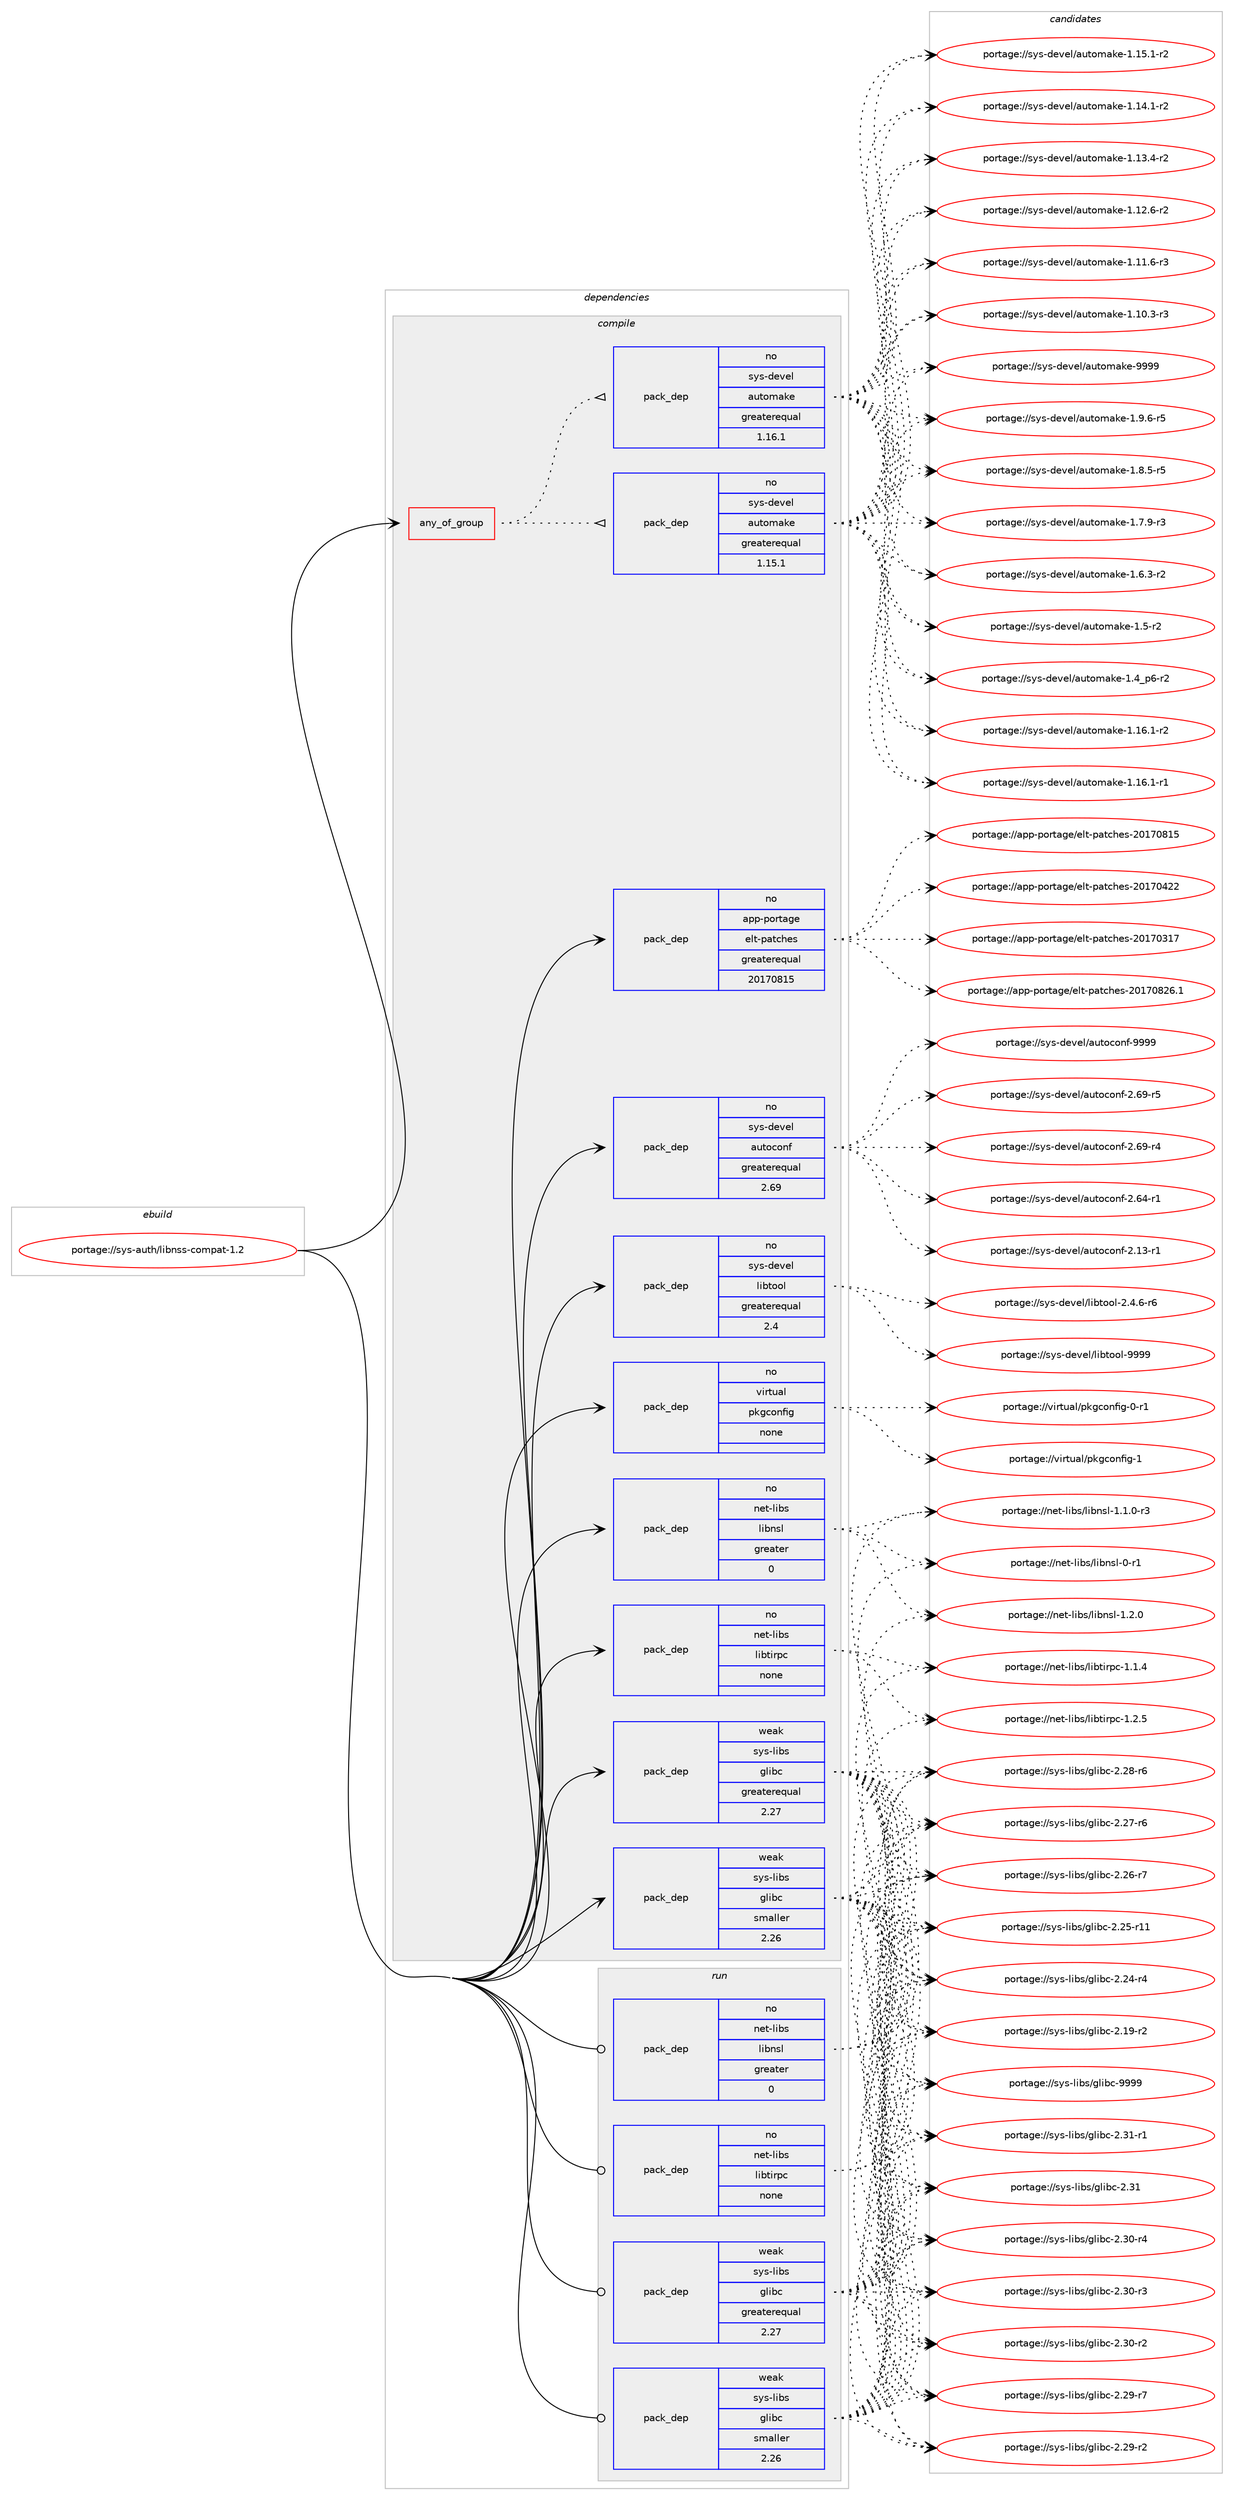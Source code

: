 digraph prolog {

# *************
# Graph options
# *************

newrank=true;
concentrate=true;
compound=true;
graph [rankdir=LR,fontname=Helvetica,fontsize=10,ranksep=1.5];#, ranksep=2.5, nodesep=0.2];
edge  [arrowhead=vee];
node  [fontname=Helvetica,fontsize=10];

# **********
# The ebuild
# **********

subgraph cluster_leftcol {
color=gray;
rank=same;
label=<<i>ebuild</i>>;
id [label="portage://sys-auth/libnss-compat-1.2", color=red, width=4, href="../sys-auth/libnss-compat-1.2.svg"];
}

# ****************
# The dependencies
# ****************

subgraph cluster_midcol {
color=gray;
label=<<i>dependencies</i>>;
subgraph cluster_compile {
fillcolor="#eeeeee";
style=filled;
label=<<i>compile</i>>;
subgraph any841 {
dependency35275 [label=<<TABLE BORDER="0" CELLBORDER="1" CELLSPACING="0" CELLPADDING="4"><TR><TD CELLPADDING="10">any_of_group</TD></TR></TABLE>>, shape=none, color=red];subgraph pack27439 {
dependency35276 [label=<<TABLE BORDER="0" CELLBORDER="1" CELLSPACING="0" CELLPADDING="4" WIDTH="220"><TR><TD ROWSPAN="6" CELLPADDING="30">pack_dep</TD></TR><TR><TD WIDTH="110">no</TD></TR><TR><TD>sys-devel</TD></TR><TR><TD>automake</TD></TR><TR><TD>greaterequal</TD></TR><TR><TD>1.16.1</TD></TR></TABLE>>, shape=none, color=blue];
}
dependency35275:e -> dependency35276:w [weight=20,style="dotted",arrowhead="oinv"];
subgraph pack27440 {
dependency35277 [label=<<TABLE BORDER="0" CELLBORDER="1" CELLSPACING="0" CELLPADDING="4" WIDTH="220"><TR><TD ROWSPAN="6" CELLPADDING="30">pack_dep</TD></TR><TR><TD WIDTH="110">no</TD></TR><TR><TD>sys-devel</TD></TR><TR><TD>automake</TD></TR><TR><TD>greaterequal</TD></TR><TR><TD>1.15.1</TD></TR></TABLE>>, shape=none, color=blue];
}
dependency35275:e -> dependency35277:w [weight=20,style="dotted",arrowhead="oinv"];
}
id:e -> dependency35275:w [weight=20,style="solid",arrowhead="vee"];
subgraph pack27441 {
dependency35278 [label=<<TABLE BORDER="0" CELLBORDER="1" CELLSPACING="0" CELLPADDING="4" WIDTH="220"><TR><TD ROWSPAN="6" CELLPADDING="30">pack_dep</TD></TR><TR><TD WIDTH="110">no</TD></TR><TR><TD>app-portage</TD></TR><TR><TD>elt-patches</TD></TR><TR><TD>greaterequal</TD></TR><TR><TD>20170815</TD></TR></TABLE>>, shape=none, color=blue];
}
id:e -> dependency35278:w [weight=20,style="solid",arrowhead="vee"];
subgraph pack27442 {
dependency35279 [label=<<TABLE BORDER="0" CELLBORDER="1" CELLSPACING="0" CELLPADDING="4" WIDTH="220"><TR><TD ROWSPAN="6" CELLPADDING="30">pack_dep</TD></TR><TR><TD WIDTH="110">no</TD></TR><TR><TD>net-libs</TD></TR><TR><TD>libnsl</TD></TR><TR><TD>greater</TD></TR><TR><TD>0</TD></TR></TABLE>>, shape=none, color=blue];
}
id:e -> dependency35279:w [weight=20,style="solid",arrowhead="vee"];
subgraph pack27443 {
dependency35280 [label=<<TABLE BORDER="0" CELLBORDER="1" CELLSPACING="0" CELLPADDING="4" WIDTH="220"><TR><TD ROWSPAN="6" CELLPADDING="30">pack_dep</TD></TR><TR><TD WIDTH="110">no</TD></TR><TR><TD>net-libs</TD></TR><TR><TD>libtirpc</TD></TR><TR><TD>none</TD></TR><TR><TD></TD></TR></TABLE>>, shape=none, color=blue];
}
id:e -> dependency35280:w [weight=20,style="solid",arrowhead="vee"];
subgraph pack27444 {
dependency35281 [label=<<TABLE BORDER="0" CELLBORDER="1" CELLSPACING="0" CELLPADDING="4" WIDTH="220"><TR><TD ROWSPAN="6" CELLPADDING="30">pack_dep</TD></TR><TR><TD WIDTH="110">no</TD></TR><TR><TD>sys-devel</TD></TR><TR><TD>autoconf</TD></TR><TR><TD>greaterequal</TD></TR><TR><TD>2.69</TD></TR></TABLE>>, shape=none, color=blue];
}
id:e -> dependency35281:w [weight=20,style="solid",arrowhead="vee"];
subgraph pack27445 {
dependency35282 [label=<<TABLE BORDER="0" CELLBORDER="1" CELLSPACING="0" CELLPADDING="4" WIDTH="220"><TR><TD ROWSPAN="6" CELLPADDING="30">pack_dep</TD></TR><TR><TD WIDTH="110">no</TD></TR><TR><TD>sys-devel</TD></TR><TR><TD>libtool</TD></TR><TR><TD>greaterequal</TD></TR><TR><TD>2.4</TD></TR></TABLE>>, shape=none, color=blue];
}
id:e -> dependency35282:w [weight=20,style="solid",arrowhead="vee"];
subgraph pack27446 {
dependency35283 [label=<<TABLE BORDER="0" CELLBORDER="1" CELLSPACING="0" CELLPADDING="4" WIDTH="220"><TR><TD ROWSPAN="6" CELLPADDING="30">pack_dep</TD></TR><TR><TD WIDTH="110">no</TD></TR><TR><TD>virtual</TD></TR><TR><TD>pkgconfig</TD></TR><TR><TD>none</TD></TR><TR><TD></TD></TR></TABLE>>, shape=none, color=blue];
}
id:e -> dependency35283:w [weight=20,style="solid",arrowhead="vee"];
subgraph pack27447 {
dependency35284 [label=<<TABLE BORDER="0" CELLBORDER="1" CELLSPACING="0" CELLPADDING="4" WIDTH="220"><TR><TD ROWSPAN="6" CELLPADDING="30">pack_dep</TD></TR><TR><TD WIDTH="110">weak</TD></TR><TR><TD>sys-libs</TD></TR><TR><TD>glibc</TD></TR><TR><TD>greaterequal</TD></TR><TR><TD>2.27</TD></TR></TABLE>>, shape=none, color=blue];
}
id:e -> dependency35284:w [weight=20,style="solid",arrowhead="vee"];
subgraph pack27448 {
dependency35285 [label=<<TABLE BORDER="0" CELLBORDER="1" CELLSPACING="0" CELLPADDING="4" WIDTH="220"><TR><TD ROWSPAN="6" CELLPADDING="30">pack_dep</TD></TR><TR><TD WIDTH="110">weak</TD></TR><TR><TD>sys-libs</TD></TR><TR><TD>glibc</TD></TR><TR><TD>smaller</TD></TR><TR><TD>2.26</TD></TR></TABLE>>, shape=none, color=blue];
}
id:e -> dependency35285:w [weight=20,style="solid",arrowhead="vee"];
}
subgraph cluster_compileandrun {
fillcolor="#eeeeee";
style=filled;
label=<<i>compile and run</i>>;
}
subgraph cluster_run {
fillcolor="#eeeeee";
style=filled;
label=<<i>run</i>>;
subgraph pack27449 {
dependency35286 [label=<<TABLE BORDER="0" CELLBORDER="1" CELLSPACING="0" CELLPADDING="4" WIDTH="220"><TR><TD ROWSPAN="6" CELLPADDING="30">pack_dep</TD></TR><TR><TD WIDTH="110">no</TD></TR><TR><TD>net-libs</TD></TR><TR><TD>libnsl</TD></TR><TR><TD>greater</TD></TR><TR><TD>0</TD></TR></TABLE>>, shape=none, color=blue];
}
id:e -> dependency35286:w [weight=20,style="solid",arrowhead="odot"];
subgraph pack27450 {
dependency35287 [label=<<TABLE BORDER="0" CELLBORDER="1" CELLSPACING="0" CELLPADDING="4" WIDTH="220"><TR><TD ROWSPAN="6" CELLPADDING="30">pack_dep</TD></TR><TR><TD WIDTH="110">no</TD></TR><TR><TD>net-libs</TD></TR><TR><TD>libtirpc</TD></TR><TR><TD>none</TD></TR><TR><TD></TD></TR></TABLE>>, shape=none, color=blue];
}
id:e -> dependency35287:w [weight=20,style="solid",arrowhead="odot"];
subgraph pack27451 {
dependency35288 [label=<<TABLE BORDER="0" CELLBORDER="1" CELLSPACING="0" CELLPADDING="4" WIDTH="220"><TR><TD ROWSPAN="6" CELLPADDING="30">pack_dep</TD></TR><TR><TD WIDTH="110">weak</TD></TR><TR><TD>sys-libs</TD></TR><TR><TD>glibc</TD></TR><TR><TD>greaterequal</TD></TR><TR><TD>2.27</TD></TR></TABLE>>, shape=none, color=blue];
}
id:e -> dependency35288:w [weight=20,style="solid",arrowhead="odot"];
subgraph pack27452 {
dependency35289 [label=<<TABLE BORDER="0" CELLBORDER="1" CELLSPACING="0" CELLPADDING="4" WIDTH="220"><TR><TD ROWSPAN="6" CELLPADDING="30">pack_dep</TD></TR><TR><TD WIDTH="110">weak</TD></TR><TR><TD>sys-libs</TD></TR><TR><TD>glibc</TD></TR><TR><TD>smaller</TD></TR><TR><TD>2.26</TD></TR></TABLE>>, shape=none, color=blue];
}
id:e -> dependency35289:w [weight=20,style="solid",arrowhead="odot"];
}
}

# **************
# The candidates
# **************

subgraph cluster_choices {
rank=same;
color=gray;
label=<<i>candidates</i>>;

subgraph choice27439 {
color=black;
nodesep=1;
choice115121115451001011181011084797117116111109971071014557575757 [label="portage://sys-devel/automake-9999", color=red, width=4,href="../sys-devel/automake-9999.svg"];
choice115121115451001011181011084797117116111109971071014549465746544511453 [label="portage://sys-devel/automake-1.9.6-r5", color=red, width=4,href="../sys-devel/automake-1.9.6-r5.svg"];
choice115121115451001011181011084797117116111109971071014549465646534511453 [label="portage://sys-devel/automake-1.8.5-r5", color=red, width=4,href="../sys-devel/automake-1.8.5-r5.svg"];
choice115121115451001011181011084797117116111109971071014549465546574511451 [label="portage://sys-devel/automake-1.7.9-r3", color=red, width=4,href="../sys-devel/automake-1.7.9-r3.svg"];
choice115121115451001011181011084797117116111109971071014549465446514511450 [label="portage://sys-devel/automake-1.6.3-r2", color=red, width=4,href="../sys-devel/automake-1.6.3-r2.svg"];
choice11512111545100101118101108479711711611110997107101454946534511450 [label="portage://sys-devel/automake-1.5-r2", color=red, width=4,href="../sys-devel/automake-1.5-r2.svg"];
choice115121115451001011181011084797117116111109971071014549465295112544511450 [label="portage://sys-devel/automake-1.4_p6-r2", color=red, width=4,href="../sys-devel/automake-1.4_p6-r2.svg"];
choice11512111545100101118101108479711711611110997107101454946495446494511450 [label="portage://sys-devel/automake-1.16.1-r2", color=red, width=4,href="../sys-devel/automake-1.16.1-r2.svg"];
choice11512111545100101118101108479711711611110997107101454946495446494511449 [label="portage://sys-devel/automake-1.16.1-r1", color=red, width=4,href="../sys-devel/automake-1.16.1-r1.svg"];
choice11512111545100101118101108479711711611110997107101454946495346494511450 [label="portage://sys-devel/automake-1.15.1-r2", color=red, width=4,href="../sys-devel/automake-1.15.1-r2.svg"];
choice11512111545100101118101108479711711611110997107101454946495246494511450 [label="portage://sys-devel/automake-1.14.1-r2", color=red, width=4,href="../sys-devel/automake-1.14.1-r2.svg"];
choice11512111545100101118101108479711711611110997107101454946495146524511450 [label="portage://sys-devel/automake-1.13.4-r2", color=red, width=4,href="../sys-devel/automake-1.13.4-r2.svg"];
choice11512111545100101118101108479711711611110997107101454946495046544511450 [label="portage://sys-devel/automake-1.12.6-r2", color=red, width=4,href="../sys-devel/automake-1.12.6-r2.svg"];
choice11512111545100101118101108479711711611110997107101454946494946544511451 [label="portage://sys-devel/automake-1.11.6-r3", color=red, width=4,href="../sys-devel/automake-1.11.6-r3.svg"];
choice11512111545100101118101108479711711611110997107101454946494846514511451 [label="portage://sys-devel/automake-1.10.3-r3", color=red, width=4,href="../sys-devel/automake-1.10.3-r3.svg"];
dependency35276:e -> choice115121115451001011181011084797117116111109971071014557575757:w [style=dotted,weight="100"];
dependency35276:e -> choice115121115451001011181011084797117116111109971071014549465746544511453:w [style=dotted,weight="100"];
dependency35276:e -> choice115121115451001011181011084797117116111109971071014549465646534511453:w [style=dotted,weight="100"];
dependency35276:e -> choice115121115451001011181011084797117116111109971071014549465546574511451:w [style=dotted,weight="100"];
dependency35276:e -> choice115121115451001011181011084797117116111109971071014549465446514511450:w [style=dotted,weight="100"];
dependency35276:e -> choice11512111545100101118101108479711711611110997107101454946534511450:w [style=dotted,weight="100"];
dependency35276:e -> choice115121115451001011181011084797117116111109971071014549465295112544511450:w [style=dotted,weight="100"];
dependency35276:e -> choice11512111545100101118101108479711711611110997107101454946495446494511450:w [style=dotted,weight="100"];
dependency35276:e -> choice11512111545100101118101108479711711611110997107101454946495446494511449:w [style=dotted,weight="100"];
dependency35276:e -> choice11512111545100101118101108479711711611110997107101454946495346494511450:w [style=dotted,weight="100"];
dependency35276:e -> choice11512111545100101118101108479711711611110997107101454946495246494511450:w [style=dotted,weight="100"];
dependency35276:e -> choice11512111545100101118101108479711711611110997107101454946495146524511450:w [style=dotted,weight="100"];
dependency35276:e -> choice11512111545100101118101108479711711611110997107101454946495046544511450:w [style=dotted,weight="100"];
dependency35276:e -> choice11512111545100101118101108479711711611110997107101454946494946544511451:w [style=dotted,weight="100"];
dependency35276:e -> choice11512111545100101118101108479711711611110997107101454946494846514511451:w [style=dotted,weight="100"];
}
subgraph choice27440 {
color=black;
nodesep=1;
choice115121115451001011181011084797117116111109971071014557575757 [label="portage://sys-devel/automake-9999", color=red, width=4,href="../sys-devel/automake-9999.svg"];
choice115121115451001011181011084797117116111109971071014549465746544511453 [label="portage://sys-devel/automake-1.9.6-r5", color=red, width=4,href="../sys-devel/automake-1.9.6-r5.svg"];
choice115121115451001011181011084797117116111109971071014549465646534511453 [label="portage://sys-devel/automake-1.8.5-r5", color=red, width=4,href="../sys-devel/automake-1.8.5-r5.svg"];
choice115121115451001011181011084797117116111109971071014549465546574511451 [label="portage://sys-devel/automake-1.7.9-r3", color=red, width=4,href="../sys-devel/automake-1.7.9-r3.svg"];
choice115121115451001011181011084797117116111109971071014549465446514511450 [label="portage://sys-devel/automake-1.6.3-r2", color=red, width=4,href="../sys-devel/automake-1.6.3-r2.svg"];
choice11512111545100101118101108479711711611110997107101454946534511450 [label="portage://sys-devel/automake-1.5-r2", color=red, width=4,href="../sys-devel/automake-1.5-r2.svg"];
choice115121115451001011181011084797117116111109971071014549465295112544511450 [label="portage://sys-devel/automake-1.4_p6-r2", color=red, width=4,href="../sys-devel/automake-1.4_p6-r2.svg"];
choice11512111545100101118101108479711711611110997107101454946495446494511450 [label="portage://sys-devel/automake-1.16.1-r2", color=red, width=4,href="../sys-devel/automake-1.16.1-r2.svg"];
choice11512111545100101118101108479711711611110997107101454946495446494511449 [label="portage://sys-devel/automake-1.16.1-r1", color=red, width=4,href="../sys-devel/automake-1.16.1-r1.svg"];
choice11512111545100101118101108479711711611110997107101454946495346494511450 [label="portage://sys-devel/automake-1.15.1-r2", color=red, width=4,href="../sys-devel/automake-1.15.1-r2.svg"];
choice11512111545100101118101108479711711611110997107101454946495246494511450 [label="portage://sys-devel/automake-1.14.1-r2", color=red, width=4,href="../sys-devel/automake-1.14.1-r2.svg"];
choice11512111545100101118101108479711711611110997107101454946495146524511450 [label="portage://sys-devel/automake-1.13.4-r2", color=red, width=4,href="../sys-devel/automake-1.13.4-r2.svg"];
choice11512111545100101118101108479711711611110997107101454946495046544511450 [label="portage://sys-devel/automake-1.12.6-r2", color=red, width=4,href="../sys-devel/automake-1.12.6-r2.svg"];
choice11512111545100101118101108479711711611110997107101454946494946544511451 [label="portage://sys-devel/automake-1.11.6-r3", color=red, width=4,href="../sys-devel/automake-1.11.6-r3.svg"];
choice11512111545100101118101108479711711611110997107101454946494846514511451 [label="portage://sys-devel/automake-1.10.3-r3", color=red, width=4,href="../sys-devel/automake-1.10.3-r3.svg"];
dependency35277:e -> choice115121115451001011181011084797117116111109971071014557575757:w [style=dotted,weight="100"];
dependency35277:e -> choice115121115451001011181011084797117116111109971071014549465746544511453:w [style=dotted,weight="100"];
dependency35277:e -> choice115121115451001011181011084797117116111109971071014549465646534511453:w [style=dotted,weight="100"];
dependency35277:e -> choice115121115451001011181011084797117116111109971071014549465546574511451:w [style=dotted,weight="100"];
dependency35277:e -> choice115121115451001011181011084797117116111109971071014549465446514511450:w [style=dotted,weight="100"];
dependency35277:e -> choice11512111545100101118101108479711711611110997107101454946534511450:w [style=dotted,weight="100"];
dependency35277:e -> choice115121115451001011181011084797117116111109971071014549465295112544511450:w [style=dotted,weight="100"];
dependency35277:e -> choice11512111545100101118101108479711711611110997107101454946495446494511450:w [style=dotted,weight="100"];
dependency35277:e -> choice11512111545100101118101108479711711611110997107101454946495446494511449:w [style=dotted,weight="100"];
dependency35277:e -> choice11512111545100101118101108479711711611110997107101454946495346494511450:w [style=dotted,weight="100"];
dependency35277:e -> choice11512111545100101118101108479711711611110997107101454946495246494511450:w [style=dotted,weight="100"];
dependency35277:e -> choice11512111545100101118101108479711711611110997107101454946495146524511450:w [style=dotted,weight="100"];
dependency35277:e -> choice11512111545100101118101108479711711611110997107101454946495046544511450:w [style=dotted,weight="100"];
dependency35277:e -> choice11512111545100101118101108479711711611110997107101454946494946544511451:w [style=dotted,weight="100"];
dependency35277:e -> choice11512111545100101118101108479711711611110997107101454946494846514511451:w [style=dotted,weight="100"];
}
subgraph choice27441 {
color=black;
nodesep=1;
choice971121124511211111411697103101471011081164511297116991041011154550484955485650544649 [label="portage://app-portage/elt-patches-20170826.1", color=red, width=4,href="../app-portage/elt-patches-20170826.1.svg"];
choice97112112451121111141169710310147101108116451129711699104101115455048495548564953 [label="portage://app-portage/elt-patches-20170815", color=red, width=4,href="../app-portage/elt-patches-20170815.svg"];
choice97112112451121111141169710310147101108116451129711699104101115455048495548525050 [label="portage://app-portage/elt-patches-20170422", color=red, width=4,href="../app-portage/elt-patches-20170422.svg"];
choice97112112451121111141169710310147101108116451129711699104101115455048495548514955 [label="portage://app-portage/elt-patches-20170317", color=red, width=4,href="../app-portage/elt-patches-20170317.svg"];
dependency35278:e -> choice971121124511211111411697103101471011081164511297116991041011154550484955485650544649:w [style=dotted,weight="100"];
dependency35278:e -> choice97112112451121111141169710310147101108116451129711699104101115455048495548564953:w [style=dotted,weight="100"];
dependency35278:e -> choice97112112451121111141169710310147101108116451129711699104101115455048495548525050:w [style=dotted,weight="100"];
dependency35278:e -> choice97112112451121111141169710310147101108116451129711699104101115455048495548514955:w [style=dotted,weight="100"];
}
subgraph choice27442 {
color=black;
nodesep=1;
choice11010111645108105981154710810598110115108454946504648 [label="portage://net-libs/libnsl-1.2.0", color=red, width=4,href="../net-libs/libnsl-1.2.0.svg"];
choice110101116451081059811547108105981101151084549464946484511451 [label="portage://net-libs/libnsl-1.1.0-r3", color=red, width=4,href="../net-libs/libnsl-1.1.0-r3.svg"];
choice1101011164510810598115471081059811011510845484511449 [label="portage://net-libs/libnsl-0-r1", color=red, width=4,href="../net-libs/libnsl-0-r1.svg"];
dependency35279:e -> choice11010111645108105981154710810598110115108454946504648:w [style=dotted,weight="100"];
dependency35279:e -> choice110101116451081059811547108105981101151084549464946484511451:w [style=dotted,weight="100"];
dependency35279:e -> choice1101011164510810598115471081059811011510845484511449:w [style=dotted,weight="100"];
}
subgraph choice27443 {
color=black;
nodesep=1;
choice1101011164510810598115471081059811610511411299454946504653 [label="portage://net-libs/libtirpc-1.2.5", color=red, width=4,href="../net-libs/libtirpc-1.2.5.svg"];
choice1101011164510810598115471081059811610511411299454946494652 [label="portage://net-libs/libtirpc-1.1.4", color=red, width=4,href="../net-libs/libtirpc-1.1.4.svg"];
dependency35280:e -> choice1101011164510810598115471081059811610511411299454946504653:w [style=dotted,weight="100"];
dependency35280:e -> choice1101011164510810598115471081059811610511411299454946494652:w [style=dotted,weight="100"];
}
subgraph choice27444 {
color=black;
nodesep=1;
choice115121115451001011181011084797117116111991111101024557575757 [label="portage://sys-devel/autoconf-9999", color=red, width=4,href="../sys-devel/autoconf-9999.svg"];
choice1151211154510010111810110847971171161119911111010245504654574511453 [label="portage://sys-devel/autoconf-2.69-r5", color=red, width=4,href="../sys-devel/autoconf-2.69-r5.svg"];
choice1151211154510010111810110847971171161119911111010245504654574511452 [label="portage://sys-devel/autoconf-2.69-r4", color=red, width=4,href="../sys-devel/autoconf-2.69-r4.svg"];
choice1151211154510010111810110847971171161119911111010245504654524511449 [label="portage://sys-devel/autoconf-2.64-r1", color=red, width=4,href="../sys-devel/autoconf-2.64-r1.svg"];
choice1151211154510010111810110847971171161119911111010245504649514511449 [label="portage://sys-devel/autoconf-2.13-r1", color=red, width=4,href="../sys-devel/autoconf-2.13-r1.svg"];
dependency35281:e -> choice115121115451001011181011084797117116111991111101024557575757:w [style=dotted,weight="100"];
dependency35281:e -> choice1151211154510010111810110847971171161119911111010245504654574511453:w [style=dotted,weight="100"];
dependency35281:e -> choice1151211154510010111810110847971171161119911111010245504654574511452:w [style=dotted,weight="100"];
dependency35281:e -> choice1151211154510010111810110847971171161119911111010245504654524511449:w [style=dotted,weight="100"];
dependency35281:e -> choice1151211154510010111810110847971171161119911111010245504649514511449:w [style=dotted,weight="100"];
}
subgraph choice27445 {
color=black;
nodesep=1;
choice1151211154510010111810110847108105981161111111084557575757 [label="portage://sys-devel/libtool-9999", color=red, width=4,href="../sys-devel/libtool-9999.svg"];
choice1151211154510010111810110847108105981161111111084550465246544511454 [label="portage://sys-devel/libtool-2.4.6-r6", color=red, width=4,href="../sys-devel/libtool-2.4.6-r6.svg"];
dependency35282:e -> choice1151211154510010111810110847108105981161111111084557575757:w [style=dotted,weight="100"];
dependency35282:e -> choice1151211154510010111810110847108105981161111111084550465246544511454:w [style=dotted,weight="100"];
}
subgraph choice27446 {
color=black;
nodesep=1;
choice1181051141161179710847112107103991111101021051034549 [label="portage://virtual/pkgconfig-1", color=red, width=4,href="../virtual/pkgconfig-1.svg"];
choice11810511411611797108471121071039911111010210510345484511449 [label="portage://virtual/pkgconfig-0-r1", color=red, width=4,href="../virtual/pkgconfig-0-r1.svg"];
dependency35283:e -> choice1181051141161179710847112107103991111101021051034549:w [style=dotted,weight="100"];
dependency35283:e -> choice11810511411611797108471121071039911111010210510345484511449:w [style=dotted,weight="100"];
}
subgraph choice27447 {
color=black;
nodesep=1;
choice11512111545108105981154710310810598994557575757 [label="portage://sys-libs/glibc-9999", color=red, width=4,href="../sys-libs/glibc-9999.svg"];
choice115121115451081059811547103108105989945504651494511449 [label="portage://sys-libs/glibc-2.31-r1", color=red, width=4,href="../sys-libs/glibc-2.31-r1.svg"];
choice11512111545108105981154710310810598994550465149 [label="portage://sys-libs/glibc-2.31", color=red, width=4,href="../sys-libs/glibc-2.31.svg"];
choice115121115451081059811547103108105989945504651484511452 [label="portage://sys-libs/glibc-2.30-r4", color=red, width=4,href="../sys-libs/glibc-2.30-r4.svg"];
choice115121115451081059811547103108105989945504651484511451 [label="portage://sys-libs/glibc-2.30-r3", color=red, width=4,href="../sys-libs/glibc-2.30-r3.svg"];
choice115121115451081059811547103108105989945504651484511450 [label="portage://sys-libs/glibc-2.30-r2", color=red, width=4,href="../sys-libs/glibc-2.30-r2.svg"];
choice115121115451081059811547103108105989945504650574511455 [label="portage://sys-libs/glibc-2.29-r7", color=red, width=4,href="../sys-libs/glibc-2.29-r7.svg"];
choice115121115451081059811547103108105989945504650574511450 [label="portage://sys-libs/glibc-2.29-r2", color=red, width=4,href="../sys-libs/glibc-2.29-r2.svg"];
choice115121115451081059811547103108105989945504650564511454 [label="portage://sys-libs/glibc-2.28-r6", color=red, width=4,href="../sys-libs/glibc-2.28-r6.svg"];
choice115121115451081059811547103108105989945504650554511454 [label="portage://sys-libs/glibc-2.27-r6", color=red, width=4,href="../sys-libs/glibc-2.27-r6.svg"];
choice115121115451081059811547103108105989945504650544511455 [label="portage://sys-libs/glibc-2.26-r7", color=red, width=4,href="../sys-libs/glibc-2.26-r7.svg"];
choice11512111545108105981154710310810598994550465053451144949 [label="portage://sys-libs/glibc-2.25-r11", color=red, width=4,href="../sys-libs/glibc-2.25-r11.svg"];
choice115121115451081059811547103108105989945504650524511452 [label="portage://sys-libs/glibc-2.24-r4", color=red, width=4,href="../sys-libs/glibc-2.24-r4.svg"];
choice115121115451081059811547103108105989945504649574511450 [label="portage://sys-libs/glibc-2.19-r2", color=red, width=4,href="../sys-libs/glibc-2.19-r2.svg"];
dependency35284:e -> choice11512111545108105981154710310810598994557575757:w [style=dotted,weight="100"];
dependency35284:e -> choice115121115451081059811547103108105989945504651494511449:w [style=dotted,weight="100"];
dependency35284:e -> choice11512111545108105981154710310810598994550465149:w [style=dotted,weight="100"];
dependency35284:e -> choice115121115451081059811547103108105989945504651484511452:w [style=dotted,weight="100"];
dependency35284:e -> choice115121115451081059811547103108105989945504651484511451:w [style=dotted,weight="100"];
dependency35284:e -> choice115121115451081059811547103108105989945504651484511450:w [style=dotted,weight="100"];
dependency35284:e -> choice115121115451081059811547103108105989945504650574511455:w [style=dotted,weight="100"];
dependency35284:e -> choice115121115451081059811547103108105989945504650574511450:w [style=dotted,weight="100"];
dependency35284:e -> choice115121115451081059811547103108105989945504650564511454:w [style=dotted,weight="100"];
dependency35284:e -> choice115121115451081059811547103108105989945504650554511454:w [style=dotted,weight="100"];
dependency35284:e -> choice115121115451081059811547103108105989945504650544511455:w [style=dotted,weight="100"];
dependency35284:e -> choice11512111545108105981154710310810598994550465053451144949:w [style=dotted,weight="100"];
dependency35284:e -> choice115121115451081059811547103108105989945504650524511452:w [style=dotted,weight="100"];
dependency35284:e -> choice115121115451081059811547103108105989945504649574511450:w [style=dotted,weight="100"];
}
subgraph choice27448 {
color=black;
nodesep=1;
choice11512111545108105981154710310810598994557575757 [label="portage://sys-libs/glibc-9999", color=red, width=4,href="../sys-libs/glibc-9999.svg"];
choice115121115451081059811547103108105989945504651494511449 [label="portage://sys-libs/glibc-2.31-r1", color=red, width=4,href="../sys-libs/glibc-2.31-r1.svg"];
choice11512111545108105981154710310810598994550465149 [label="portage://sys-libs/glibc-2.31", color=red, width=4,href="../sys-libs/glibc-2.31.svg"];
choice115121115451081059811547103108105989945504651484511452 [label="portage://sys-libs/glibc-2.30-r4", color=red, width=4,href="../sys-libs/glibc-2.30-r4.svg"];
choice115121115451081059811547103108105989945504651484511451 [label="portage://sys-libs/glibc-2.30-r3", color=red, width=4,href="../sys-libs/glibc-2.30-r3.svg"];
choice115121115451081059811547103108105989945504651484511450 [label="portage://sys-libs/glibc-2.30-r2", color=red, width=4,href="../sys-libs/glibc-2.30-r2.svg"];
choice115121115451081059811547103108105989945504650574511455 [label="portage://sys-libs/glibc-2.29-r7", color=red, width=4,href="../sys-libs/glibc-2.29-r7.svg"];
choice115121115451081059811547103108105989945504650574511450 [label="portage://sys-libs/glibc-2.29-r2", color=red, width=4,href="../sys-libs/glibc-2.29-r2.svg"];
choice115121115451081059811547103108105989945504650564511454 [label="portage://sys-libs/glibc-2.28-r6", color=red, width=4,href="../sys-libs/glibc-2.28-r6.svg"];
choice115121115451081059811547103108105989945504650554511454 [label="portage://sys-libs/glibc-2.27-r6", color=red, width=4,href="../sys-libs/glibc-2.27-r6.svg"];
choice115121115451081059811547103108105989945504650544511455 [label="portage://sys-libs/glibc-2.26-r7", color=red, width=4,href="../sys-libs/glibc-2.26-r7.svg"];
choice11512111545108105981154710310810598994550465053451144949 [label="portage://sys-libs/glibc-2.25-r11", color=red, width=4,href="../sys-libs/glibc-2.25-r11.svg"];
choice115121115451081059811547103108105989945504650524511452 [label="portage://sys-libs/glibc-2.24-r4", color=red, width=4,href="../sys-libs/glibc-2.24-r4.svg"];
choice115121115451081059811547103108105989945504649574511450 [label="portage://sys-libs/glibc-2.19-r2", color=red, width=4,href="../sys-libs/glibc-2.19-r2.svg"];
dependency35285:e -> choice11512111545108105981154710310810598994557575757:w [style=dotted,weight="100"];
dependency35285:e -> choice115121115451081059811547103108105989945504651494511449:w [style=dotted,weight="100"];
dependency35285:e -> choice11512111545108105981154710310810598994550465149:w [style=dotted,weight="100"];
dependency35285:e -> choice115121115451081059811547103108105989945504651484511452:w [style=dotted,weight="100"];
dependency35285:e -> choice115121115451081059811547103108105989945504651484511451:w [style=dotted,weight="100"];
dependency35285:e -> choice115121115451081059811547103108105989945504651484511450:w [style=dotted,weight="100"];
dependency35285:e -> choice115121115451081059811547103108105989945504650574511455:w [style=dotted,weight="100"];
dependency35285:e -> choice115121115451081059811547103108105989945504650574511450:w [style=dotted,weight="100"];
dependency35285:e -> choice115121115451081059811547103108105989945504650564511454:w [style=dotted,weight="100"];
dependency35285:e -> choice115121115451081059811547103108105989945504650554511454:w [style=dotted,weight="100"];
dependency35285:e -> choice115121115451081059811547103108105989945504650544511455:w [style=dotted,weight="100"];
dependency35285:e -> choice11512111545108105981154710310810598994550465053451144949:w [style=dotted,weight="100"];
dependency35285:e -> choice115121115451081059811547103108105989945504650524511452:w [style=dotted,weight="100"];
dependency35285:e -> choice115121115451081059811547103108105989945504649574511450:w [style=dotted,weight="100"];
}
subgraph choice27449 {
color=black;
nodesep=1;
choice11010111645108105981154710810598110115108454946504648 [label="portage://net-libs/libnsl-1.2.0", color=red, width=4,href="../net-libs/libnsl-1.2.0.svg"];
choice110101116451081059811547108105981101151084549464946484511451 [label="portage://net-libs/libnsl-1.1.0-r3", color=red, width=4,href="../net-libs/libnsl-1.1.0-r3.svg"];
choice1101011164510810598115471081059811011510845484511449 [label="portage://net-libs/libnsl-0-r1", color=red, width=4,href="../net-libs/libnsl-0-r1.svg"];
dependency35286:e -> choice11010111645108105981154710810598110115108454946504648:w [style=dotted,weight="100"];
dependency35286:e -> choice110101116451081059811547108105981101151084549464946484511451:w [style=dotted,weight="100"];
dependency35286:e -> choice1101011164510810598115471081059811011510845484511449:w [style=dotted,weight="100"];
}
subgraph choice27450 {
color=black;
nodesep=1;
choice1101011164510810598115471081059811610511411299454946504653 [label="portage://net-libs/libtirpc-1.2.5", color=red, width=4,href="../net-libs/libtirpc-1.2.5.svg"];
choice1101011164510810598115471081059811610511411299454946494652 [label="portage://net-libs/libtirpc-1.1.4", color=red, width=4,href="../net-libs/libtirpc-1.1.4.svg"];
dependency35287:e -> choice1101011164510810598115471081059811610511411299454946504653:w [style=dotted,weight="100"];
dependency35287:e -> choice1101011164510810598115471081059811610511411299454946494652:w [style=dotted,weight="100"];
}
subgraph choice27451 {
color=black;
nodesep=1;
choice11512111545108105981154710310810598994557575757 [label="portage://sys-libs/glibc-9999", color=red, width=4,href="../sys-libs/glibc-9999.svg"];
choice115121115451081059811547103108105989945504651494511449 [label="portage://sys-libs/glibc-2.31-r1", color=red, width=4,href="../sys-libs/glibc-2.31-r1.svg"];
choice11512111545108105981154710310810598994550465149 [label="portage://sys-libs/glibc-2.31", color=red, width=4,href="../sys-libs/glibc-2.31.svg"];
choice115121115451081059811547103108105989945504651484511452 [label="portage://sys-libs/glibc-2.30-r4", color=red, width=4,href="../sys-libs/glibc-2.30-r4.svg"];
choice115121115451081059811547103108105989945504651484511451 [label="portage://sys-libs/glibc-2.30-r3", color=red, width=4,href="../sys-libs/glibc-2.30-r3.svg"];
choice115121115451081059811547103108105989945504651484511450 [label="portage://sys-libs/glibc-2.30-r2", color=red, width=4,href="../sys-libs/glibc-2.30-r2.svg"];
choice115121115451081059811547103108105989945504650574511455 [label="portage://sys-libs/glibc-2.29-r7", color=red, width=4,href="../sys-libs/glibc-2.29-r7.svg"];
choice115121115451081059811547103108105989945504650574511450 [label="portage://sys-libs/glibc-2.29-r2", color=red, width=4,href="../sys-libs/glibc-2.29-r2.svg"];
choice115121115451081059811547103108105989945504650564511454 [label="portage://sys-libs/glibc-2.28-r6", color=red, width=4,href="../sys-libs/glibc-2.28-r6.svg"];
choice115121115451081059811547103108105989945504650554511454 [label="portage://sys-libs/glibc-2.27-r6", color=red, width=4,href="../sys-libs/glibc-2.27-r6.svg"];
choice115121115451081059811547103108105989945504650544511455 [label="portage://sys-libs/glibc-2.26-r7", color=red, width=4,href="../sys-libs/glibc-2.26-r7.svg"];
choice11512111545108105981154710310810598994550465053451144949 [label="portage://sys-libs/glibc-2.25-r11", color=red, width=4,href="../sys-libs/glibc-2.25-r11.svg"];
choice115121115451081059811547103108105989945504650524511452 [label="portage://sys-libs/glibc-2.24-r4", color=red, width=4,href="../sys-libs/glibc-2.24-r4.svg"];
choice115121115451081059811547103108105989945504649574511450 [label="portage://sys-libs/glibc-2.19-r2", color=red, width=4,href="../sys-libs/glibc-2.19-r2.svg"];
dependency35288:e -> choice11512111545108105981154710310810598994557575757:w [style=dotted,weight="100"];
dependency35288:e -> choice115121115451081059811547103108105989945504651494511449:w [style=dotted,weight="100"];
dependency35288:e -> choice11512111545108105981154710310810598994550465149:w [style=dotted,weight="100"];
dependency35288:e -> choice115121115451081059811547103108105989945504651484511452:w [style=dotted,weight="100"];
dependency35288:e -> choice115121115451081059811547103108105989945504651484511451:w [style=dotted,weight="100"];
dependency35288:e -> choice115121115451081059811547103108105989945504651484511450:w [style=dotted,weight="100"];
dependency35288:e -> choice115121115451081059811547103108105989945504650574511455:w [style=dotted,weight="100"];
dependency35288:e -> choice115121115451081059811547103108105989945504650574511450:w [style=dotted,weight="100"];
dependency35288:e -> choice115121115451081059811547103108105989945504650564511454:w [style=dotted,weight="100"];
dependency35288:e -> choice115121115451081059811547103108105989945504650554511454:w [style=dotted,weight="100"];
dependency35288:e -> choice115121115451081059811547103108105989945504650544511455:w [style=dotted,weight="100"];
dependency35288:e -> choice11512111545108105981154710310810598994550465053451144949:w [style=dotted,weight="100"];
dependency35288:e -> choice115121115451081059811547103108105989945504650524511452:w [style=dotted,weight="100"];
dependency35288:e -> choice115121115451081059811547103108105989945504649574511450:w [style=dotted,weight="100"];
}
subgraph choice27452 {
color=black;
nodesep=1;
choice11512111545108105981154710310810598994557575757 [label="portage://sys-libs/glibc-9999", color=red, width=4,href="../sys-libs/glibc-9999.svg"];
choice115121115451081059811547103108105989945504651494511449 [label="portage://sys-libs/glibc-2.31-r1", color=red, width=4,href="../sys-libs/glibc-2.31-r1.svg"];
choice11512111545108105981154710310810598994550465149 [label="portage://sys-libs/glibc-2.31", color=red, width=4,href="../sys-libs/glibc-2.31.svg"];
choice115121115451081059811547103108105989945504651484511452 [label="portage://sys-libs/glibc-2.30-r4", color=red, width=4,href="../sys-libs/glibc-2.30-r4.svg"];
choice115121115451081059811547103108105989945504651484511451 [label="portage://sys-libs/glibc-2.30-r3", color=red, width=4,href="../sys-libs/glibc-2.30-r3.svg"];
choice115121115451081059811547103108105989945504651484511450 [label="portage://sys-libs/glibc-2.30-r2", color=red, width=4,href="../sys-libs/glibc-2.30-r2.svg"];
choice115121115451081059811547103108105989945504650574511455 [label="portage://sys-libs/glibc-2.29-r7", color=red, width=4,href="../sys-libs/glibc-2.29-r7.svg"];
choice115121115451081059811547103108105989945504650574511450 [label="portage://sys-libs/glibc-2.29-r2", color=red, width=4,href="../sys-libs/glibc-2.29-r2.svg"];
choice115121115451081059811547103108105989945504650564511454 [label="portage://sys-libs/glibc-2.28-r6", color=red, width=4,href="../sys-libs/glibc-2.28-r6.svg"];
choice115121115451081059811547103108105989945504650554511454 [label="portage://sys-libs/glibc-2.27-r6", color=red, width=4,href="../sys-libs/glibc-2.27-r6.svg"];
choice115121115451081059811547103108105989945504650544511455 [label="portage://sys-libs/glibc-2.26-r7", color=red, width=4,href="../sys-libs/glibc-2.26-r7.svg"];
choice11512111545108105981154710310810598994550465053451144949 [label="portage://sys-libs/glibc-2.25-r11", color=red, width=4,href="../sys-libs/glibc-2.25-r11.svg"];
choice115121115451081059811547103108105989945504650524511452 [label="portage://sys-libs/glibc-2.24-r4", color=red, width=4,href="../sys-libs/glibc-2.24-r4.svg"];
choice115121115451081059811547103108105989945504649574511450 [label="portage://sys-libs/glibc-2.19-r2", color=red, width=4,href="../sys-libs/glibc-2.19-r2.svg"];
dependency35289:e -> choice11512111545108105981154710310810598994557575757:w [style=dotted,weight="100"];
dependency35289:e -> choice115121115451081059811547103108105989945504651494511449:w [style=dotted,weight="100"];
dependency35289:e -> choice11512111545108105981154710310810598994550465149:w [style=dotted,weight="100"];
dependency35289:e -> choice115121115451081059811547103108105989945504651484511452:w [style=dotted,weight="100"];
dependency35289:e -> choice115121115451081059811547103108105989945504651484511451:w [style=dotted,weight="100"];
dependency35289:e -> choice115121115451081059811547103108105989945504651484511450:w [style=dotted,weight="100"];
dependency35289:e -> choice115121115451081059811547103108105989945504650574511455:w [style=dotted,weight="100"];
dependency35289:e -> choice115121115451081059811547103108105989945504650574511450:w [style=dotted,weight="100"];
dependency35289:e -> choice115121115451081059811547103108105989945504650564511454:w [style=dotted,weight="100"];
dependency35289:e -> choice115121115451081059811547103108105989945504650554511454:w [style=dotted,weight="100"];
dependency35289:e -> choice115121115451081059811547103108105989945504650544511455:w [style=dotted,weight="100"];
dependency35289:e -> choice11512111545108105981154710310810598994550465053451144949:w [style=dotted,weight="100"];
dependency35289:e -> choice115121115451081059811547103108105989945504650524511452:w [style=dotted,weight="100"];
dependency35289:e -> choice115121115451081059811547103108105989945504649574511450:w [style=dotted,weight="100"];
}
}

}
